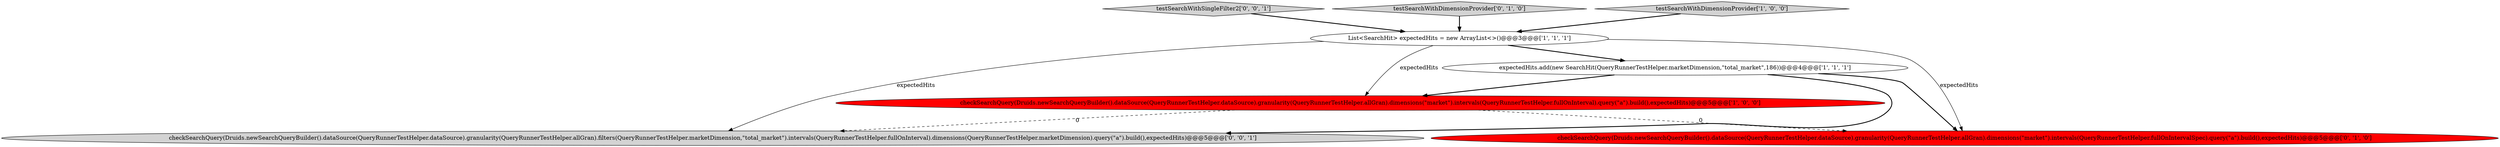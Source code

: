 digraph {
7 [style = filled, label = "testSearchWithSingleFilter2['0', '0', '1']", fillcolor = lightgray, shape = diamond image = "AAA0AAABBB3BBB"];
6 [style = filled, label = "checkSearchQuery(Druids.newSearchQueryBuilder().dataSource(QueryRunnerTestHelper.dataSource).granularity(QueryRunnerTestHelper.allGran).filters(QueryRunnerTestHelper.marketDimension,\"total_market\").intervals(QueryRunnerTestHelper.fullOnInterval).dimensions(QueryRunnerTestHelper.marketDimension).query(\"a\").build(),expectedHits)@@@5@@@['0', '0', '1']", fillcolor = lightgray, shape = ellipse image = "AAA0AAABBB3BBB"];
1 [style = filled, label = "expectedHits.add(new SearchHit(QueryRunnerTestHelper.marketDimension,\"total_market\",186))@@@4@@@['1', '1', '1']", fillcolor = white, shape = ellipse image = "AAA0AAABBB1BBB"];
4 [style = filled, label = "testSearchWithDimensionProvider['0', '1', '0']", fillcolor = lightgray, shape = diamond image = "AAA0AAABBB2BBB"];
0 [style = filled, label = "List<SearchHit> expectedHits = new ArrayList<>()@@@3@@@['1', '1', '1']", fillcolor = white, shape = ellipse image = "AAA0AAABBB1BBB"];
5 [style = filled, label = "checkSearchQuery(Druids.newSearchQueryBuilder().dataSource(QueryRunnerTestHelper.dataSource).granularity(QueryRunnerTestHelper.allGran).dimensions(\"market\").intervals(QueryRunnerTestHelper.fullOnIntervalSpec).query(\"a\").build(),expectedHits)@@@5@@@['0', '1', '0']", fillcolor = red, shape = ellipse image = "AAA1AAABBB2BBB"];
2 [style = filled, label = "testSearchWithDimensionProvider['1', '0', '0']", fillcolor = lightgray, shape = diamond image = "AAA0AAABBB1BBB"];
3 [style = filled, label = "checkSearchQuery(Druids.newSearchQueryBuilder().dataSource(QueryRunnerTestHelper.dataSource).granularity(QueryRunnerTestHelper.allGran).dimensions(\"market\").intervals(QueryRunnerTestHelper.fullOnInterval).query(\"a\").build(),expectedHits)@@@5@@@['1', '0', '0']", fillcolor = red, shape = ellipse image = "AAA1AAABBB1BBB"];
1->3 [style = bold, label=""];
1->5 [style = bold, label=""];
3->5 [style = dashed, label="0"];
2->0 [style = bold, label=""];
1->6 [style = bold, label=""];
7->0 [style = bold, label=""];
3->6 [style = dashed, label="0"];
0->6 [style = solid, label="expectedHits"];
0->1 [style = bold, label=""];
0->3 [style = solid, label="expectedHits"];
0->5 [style = solid, label="expectedHits"];
4->0 [style = bold, label=""];
}
